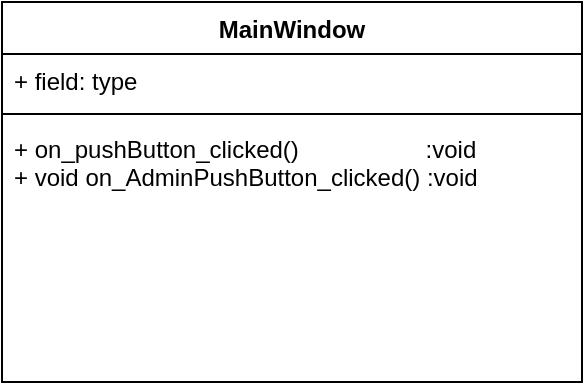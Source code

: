 <mxfile version="13.1.1" type="github"><diagram id="Ac1dQ73El6NOpmh3D-3m" name="Page-1"><mxGraphModel dx="846" dy="447" grid="1" gridSize="10" guides="1" tooltips="1" connect="1" arrows="1" fold="1" page="1" pageScale="1" pageWidth="850" pageHeight="1100" math="0" shadow="0"><root><mxCell id="0"/><mxCell id="1" parent="0"/><mxCell id="Ff76Dy3VM0xxw8t0KEMB-1" value="MainWindow" style="swimlane;fontStyle=1;align=center;verticalAlign=top;childLayout=stackLayout;horizontal=1;startSize=26;horizontalStack=0;resizeParent=1;resizeParentMax=0;resizeLast=0;collapsible=1;marginBottom=0;" vertex="1" parent="1"><mxGeometry x="330" y="120" width="290" height="190" as="geometry"/></mxCell><mxCell id="Ff76Dy3VM0xxw8t0KEMB-2" value="+ field: type" style="text;strokeColor=none;fillColor=none;align=left;verticalAlign=top;spacingLeft=4;spacingRight=4;overflow=hidden;rotatable=0;points=[[0,0.5],[1,0.5]];portConstraint=eastwest;" vertex="1" parent="Ff76Dy3VM0xxw8t0KEMB-1"><mxGeometry y="26" width="290" height="26" as="geometry"/></mxCell><mxCell id="Ff76Dy3VM0xxw8t0KEMB-3" value="" style="line;strokeWidth=1;fillColor=none;align=left;verticalAlign=middle;spacingTop=-1;spacingLeft=3;spacingRight=3;rotatable=0;labelPosition=right;points=[];portConstraint=eastwest;" vertex="1" parent="Ff76Dy3VM0xxw8t0KEMB-1"><mxGeometry y="52" width="290" height="8" as="geometry"/></mxCell><mxCell id="Ff76Dy3VM0xxw8t0KEMB-4" value="+ on_pushButton_clicked()                   :void&#10;+ void on_AdminPushButton_clicked() :void&#10;&#10;" style="text;strokeColor=none;fillColor=none;align=left;verticalAlign=top;spacingLeft=4;spacingRight=4;overflow=hidden;rotatable=0;points=[[0,0.5],[1,0.5]];portConstraint=eastwest;" vertex="1" parent="Ff76Dy3VM0xxw8t0KEMB-1"><mxGeometry y="60" width="290" height="130" as="geometry"/></mxCell></root></mxGraphModel></diagram></mxfile>